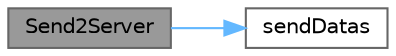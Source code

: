digraph "Send2Server"
{
 // LATEX_PDF_SIZE
  bgcolor="transparent";
  edge [fontname=Helvetica,fontsize=10,labelfontname=Helvetica,labelfontsize=10];
  node [fontname=Helvetica,fontsize=10,shape=box,height=0.2,width=0.4];
  rankdir="LR";
  Node1 [label="Send2Server",height=0.2,width=0.4,color="gray40", fillcolor="grey60", style="filled", fontcolor="black",tooltip="Envoi les données du joueur actuel au serveur."];
  Node1 -> Node2 [color="steelblue1",style="solid"];
  Node2 [label="sendDatas",height=0.2,width=0.4,color="grey40", fillcolor="white", style="filled",URL="$client_8c.html#a7cea858f95329a092fd2cbc746c59728",tooltip="Récupère les données du joueur et les envois au serveur via le socket."];
}
